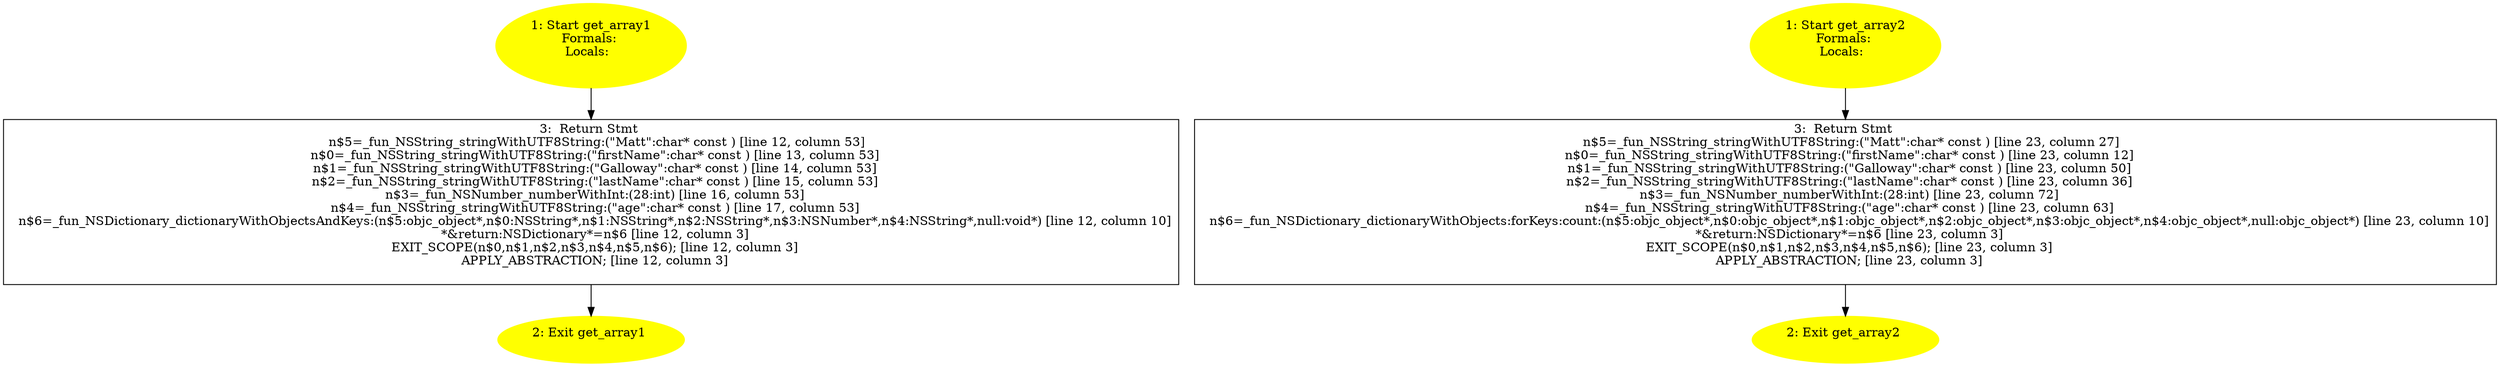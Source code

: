 /* @generated */
digraph cfg {
"get_array1.5988b7ad8acf5c81cef9a72d072073c1_1" [label="1: Start get_array1\nFormals: \nLocals:  \n  " color=yellow style=filled]
	

	 "get_array1.5988b7ad8acf5c81cef9a72d072073c1_1" -> "get_array1.5988b7ad8acf5c81cef9a72d072073c1_3" ;
"get_array1.5988b7ad8acf5c81cef9a72d072073c1_2" [label="2: Exit get_array1 \n  " color=yellow style=filled]
	

"get_array1.5988b7ad8acf5c81cef9a72d072073c1_3" [label="3:  Return Stmt \n   n$5=_fun_NSString_stringWithUTF8String:(\"Matt\":char* const ) [line 12, column 53]\n  n$0=_fun_NSString_stringWithUTF8String:(\"firstName\":char* const ) [line 13, column 53]\n  n$1=_fun_NSString_stringWithUTF8String:(\"Galloway\":char* const ) [line 14, column 53]\n  n$2=_fun_NSString_stringWithUTF8String:(\"lastName\":char* const ) [line 15, column 53]\n  n$3=_fun_NSNumber_numberWithInt:(28:int) [line 16, column 53]\n  n$4=_fun_NSString_stringWithUTF8String:(\"age\":char* const ) [line 17, column 53]\n  n$6=_fun_NSDictionary_dictionaryWithObjectsAndKeys:(n$5:objc_object*,n$0:NSString*,n$1:NSString*,n$2:NSString*,n$3:NSNumber*,n$4:NSString*,null:void*) [line 12, column 10]\n  *&return:NSDictionary*=n$6 [line 12, column 3]\n  EXIT_SCOPE(n$0,n$1,n$2,n$3,n$4,n$5,n$6); [line 12, column 3]\n  APPLY_ABSTRACTION; [line 12, column 3]\n " shape="box"]
	

	 "get_array1.5988b7ad8acf5c81cef9a72d072073c1_3" -> "get_array1.5988b7ad8acf5c81cef9a72d072073c1_2" ;
"get_array2.84aa3c70cb20e7edbe4f0b8d0bd6aa3d_1" [label="1: Start get_array2\nFormals: \nLocals:  \n  " color=yellow style=filled]
	

	 "get_array2.84aa3c70cb20e7edbe4f0b8d0bd6aa3d_1" -> "get_array2.84aa3c70cb20e7edbe4f0b8d0bd6aa3d_3" ;
"get_array2.84aa3c70cb20e7edbe4f0b8d0bd6aa3d_2" [label="2: Exit get_array2 \n  " color=yellow style=filled]
	

"get_array2.84aa3c70cb20e7edbe4f0b8d0bd6aa3d_3" [label="3:  Return Stmt \n   n$5=_fun_NSString_stringWithUTF8String:(\"Matt\":char* const ) [line 23, column 27]\n  n$0=_fun_NSString_stringWithUTF8String:(\"firstName\":char* const ) [line 23, column 12]\n  n$1=_fun_NSString_stringWithUTF8String:(\"Galloway\":char* const ) [line 23, column 50]\n  n$2=_fun_NSString_stringWithUTF8String:(\"lastName\":char* const ) [line 23, column 36]\n  n$3=_fun_NSNumber_numberWithInt:(28:int) [line 23, column 72]\n  n$4=_fun_NSString_stringWithUTF8String:(\"age\":char* const ) [line 23, column 63]\n  n$6=_fun_NSDictionary_dictionaryWithObjects:forKeys:count:(n$5:objc_object*,n$0:objc_object*,n$1:objc_object*,n$2:objc_object*,n$3:objc_object*,n$4:objc_object*,null:objc_object*) [line 23, column 10]\n  *&return:NSDictionary*=n$6 [line 23, column 3]\n  EXIT_SCOPE(n$0,n$1,n$2,n$3,n$4,n$5,n$6); [line 23, column 3]\n  APPLY_ABSTRACTION; [line 23, column 3]\n " shape="box"]
	

	 "get_array2.84aa3c70cb20e7edbe4f0b8d0bd6aa3d_3" -> "get_array2.84aa3c70cb20e7edbe4f0b8d0bd6aa3d_2" ;
}
